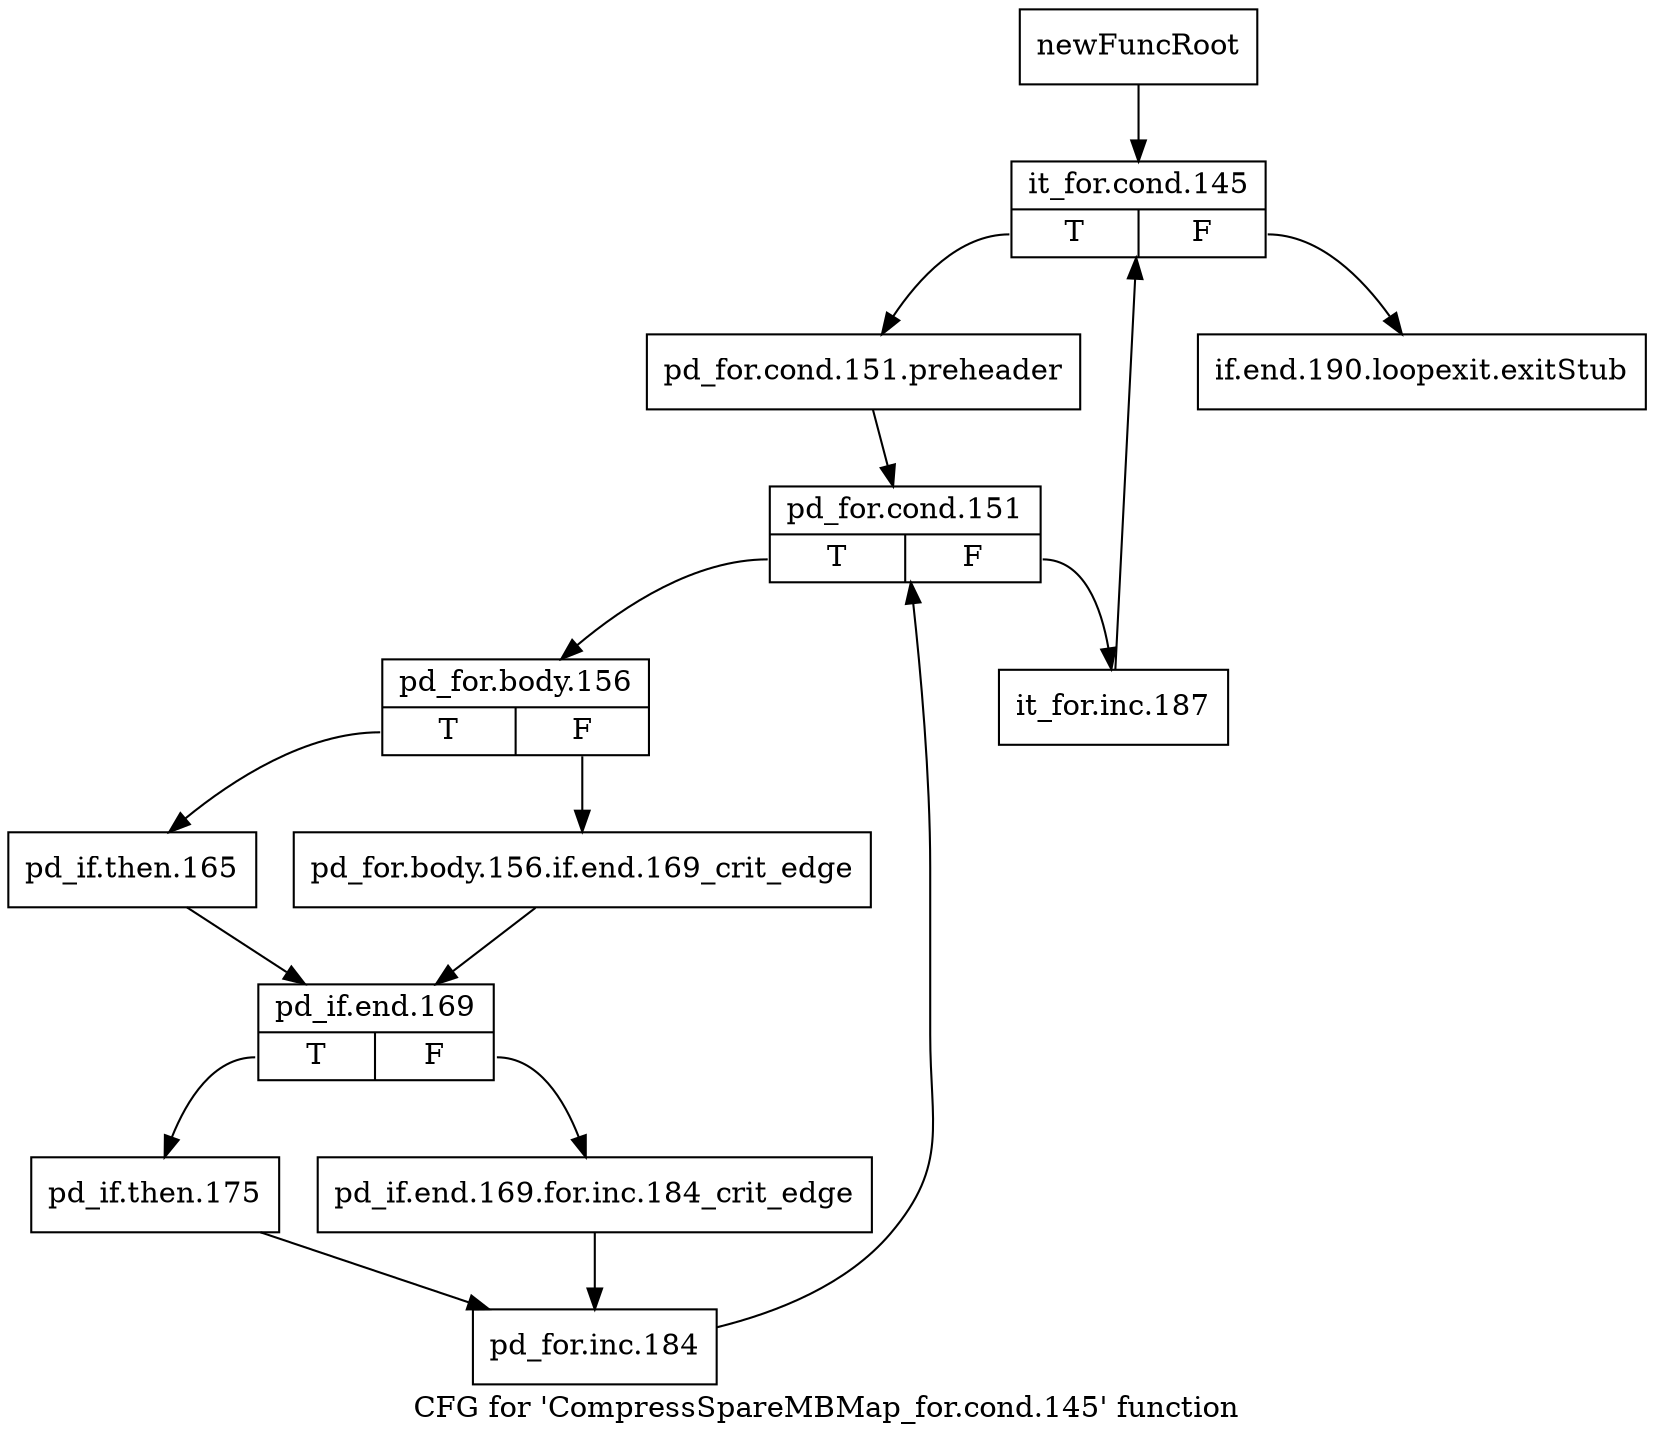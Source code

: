 digraph "CFG for 'CompressSpareMBMap_for.cond.145' function" {
	label="CFG for 'CompressSpareMBMap_for.cond.145' function";

	Node0x2683a60 [shape=record,label="{newFuncRoot}"];
	Node0x2683a60 -> Node0x2683b00;
	Node0x2683ab0 [shape=record,label="{if.end.190.loopexit.exitStub}"];
	Node0x2683b00 [shape=record,label="{it_for.cond.145|{<s0>T|<s1>F}}"];
	Node0x2683b00:s0 -> Node0x2683b50;
	Node0x2683b00:s1 -> Node0x2683ab0;
	Node0x2683b50 [shape=record,label="{pd_for.cond.151.preheader}"];
	Node0x2683b50 -> Node0x2683ba0;
	Node0x2683ba0 [shape=record,label="{pd_for.cond.151|{<s0>T|<s1>F}}"];
	Node0x2683ba0:s0 -> Node0x2684470;
	Node0x2683ba0:s1 -> Node0x2683bf0;
	Node0x2683bf0 [shape=record,label="{it_for.inc.187}"];
	Node0x2683bf0 -> Node0x2683b00;
	Node0x2684470 [shape=record,label="{pd_for.body.156|{<s0>T|<s1>F}}"];
	Node0x2684470:s0 -> Node0x2684510;
	Node0x2684470:s1 -> Node0x26844c0;
	Node0x26844c0 [shape=record,label="{pd_for.body.156.if.end.169_crit_edge}"];
	Node0x26844c0 -> Node0x2684560;
	Node0x2684510 [shape=record,label="{pd_if.then.165}"];
	Node0x2684510 -> Node0x2684560;
	Node0x2684560 [shape=record,label="{pd_if.end.169|{<s0>T|<s1>F}}"];
	Node0x2684560:s0 -> Node0x2684600;
	Node0x2684560:s1 -> Node0x26845b0;
	Node0x26845b0 [shape=record,label="{pd_if.end.169.for.inc.184_crit_edge}"];
	Node0x26845b0 -> Node0x2684650;
	Node0x2684600 [shape=record,label="{pd_if.then.175}"];
	Node0x2684600 -> Node0x2684650;
	Node0x2684650 [shape=record,label="{pd_for.inc.184}"];
	Node0x2684650 -> Node0x2683ba0;
}
